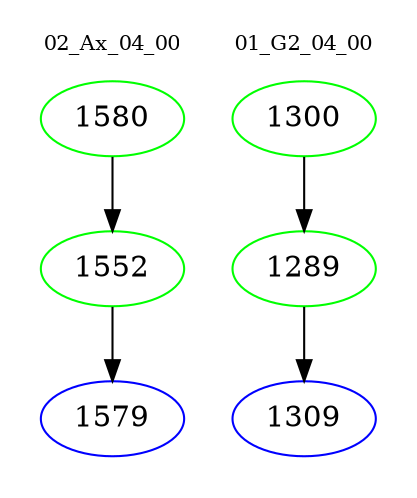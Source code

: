 digraph{
subgraph cluster_0 {
color = white
label = "02_Ax_04_00";
fontsize=10;
T0_1580 [label="1580", color="green"]
T0_1580 -> T0_1552 [color="black"]
T0_1552 [label="1552", color="green"]
T0_1552 -> T0_1579 [color="black"]
T0_1579 [label="1579", color="blue"]
}
subgraph cluster_1 {
color = white
label = "01_G2_04_00";
fontsize=10;
T1_1300 [label="1300", color="green"]
T1_1300 -> T1_1289 [color="black"]
T1_1289 [label="1289", color="green"]
T1_1289 -> T1_1309 [color="black"]
T1_1309 [label="1309", color="blue"]
}
}
